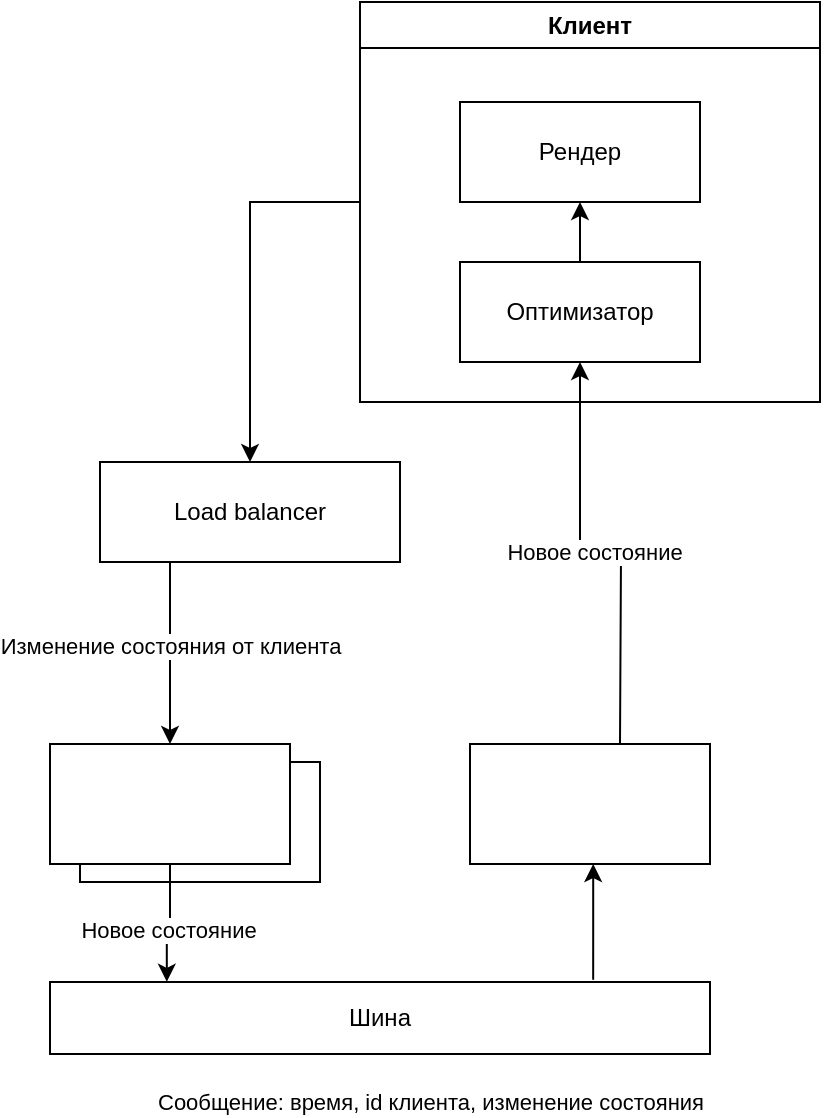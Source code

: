 <mxfile version="20.8.23" type="github">
  <diagram name="Страница 1" id="cHg1xsSfFfxs4tMhdqB8">
    <mxGraphModel dx="1195" dy="790" grid="1" gridSize="10" guides="1" tooltips="1" connect="1" arrows="1" fold="1" page="1" pageScale="1" pageWidth="1169" pageHeight="827" math="0" shadow="0">
      <root>
        <mxCell id="0" />
        <mxCell id="1" parent="0" />
        <mxCell id="NdkZ7NG9v4w4pcFVTmxC-12" value="" style="rounded=0;whiteSpace=wrap;html=1;" parent="1" vertex="1">
          <mxGeometry x="410" y="460" width="120" height="60" as="geometry" />
        </mxCell>
        <mxCell id="UsyGeMgkiecDtRh9sY03-14" style="edgeStyle=orthogonalEdgeStyle;rounded=0;orthogonalLoop=1;jettySize=auto;html=1;exitX=0;exitY=0.5;exitDx=0;exitDy=0;" edge="1" parent="1" source="UsyGeMgkiecDtRh9sY03-18" target="NdkZ7NG9v4w4pcFVTmxC-6">
          <mxGeometry relative="1" as="geometry">
            <mxPoint x="600" y="175" as="sourcePoint" />
          </mxGeometry>
        </mxCell>
        <mxCell id="UsyGeMgkiecDtRh9sY03-1" style="edgeStyle=orthogonalEdgeStyle;rounded=0;orthogonalLoop=1;jettySize=auto;html=1;entryX=0.177;entryY=-0.003;entryDx=0;entryDy=0;entryPerimeter=0;" edge="1" parent="1" source="NdkZ7NG9v4w4pcFVTmxC-2" target="NdkZ7NG9v4w4pcFVTmxC-5">
          <mxGeometry relative="1" as="geometry">
            <Array as="points">
              <mxPoint x="455" y="540" />
              <mxPoint x="453" y="540" />
            </Array>
          </mxGeometry>
        </mxCell>
        <mxCell id="UsyGeMgkiecDtRh9sY03-13" value="Новое состояние" style="edgeLabel;html=1;align=center;verticalAlign=middle;resizable=0;points=[];" vertex="1" connectable="0" parent="UsyGeMgkiecDtRh9sY03-1">
          <mxGeometry x="0.136" relative="1" as="geometry">
            <mxPoint as="offset" />
          </mxGeometry>
        </mxCell>
        <mxCell id="NdkZ7NG9v4w4pcFVTmxC-2" value="" style="rounded=0;whiteSpace=wrap;html=1;" parent="1" vertex="1">
          <mxGeometry x="395" y="451" width="120" height="60" as="geometry" />
        </mxCell>
        <mxCell id="UsyGeMgkiecDtRh9sY03-4" style="edgeStyle=orthogonalEdgeStyle;rounded=0;orthogonalLoop=1;jettySize=auto;html=1;exitX=0.823;exitY=-0.032;exitDx=0;exitDy=0;exitPerimeter=0;" edge="1" parent="1" source="NdkZ7NG9v4w4pcFVTmxC-5" target="NdkZ7NG9v4w4pcFVTmxC-4">
          <mxGeometry relative="1" as="geometry">
            <Array as="points">
              <mxPoint x="667" y="541" />
              <mxPoint x="667" y="541" />
            </Array>
          </mxGeometry>
        </mxCell>
        <mxCell id="NdkZ7NG9v4w4pcFVTmxC-4" value="" style="rounded=0;whiteSpace=wrap;html=1;" parent="1" vertex="1">
          <mxGeometry x="605" y="451" width="120" height="60" as="geometry" />
        </mxCell>
        <mxCell id="UsyGeMgkiecDtRh9sY03-10" style="edgeStyle=orthogonalEdgeStyle;rounded=0;orthogonalLoop=1;jettySize=auto;html=1;" edge="1" parent="1" target="UsyGeMgkiecDtRh9sY03-21">
          <mxGeometry relative="1" as="geometry">
            <mxPoint x="680" y="451" as="sourcePoint" />
            <mxPoint x="660" y="270" as="targetPoint" />
            <Array as="points" />
          </mxGeometry>
        </mxCell>
        <mxCell id="UsyGeMgkiecDtRh9sY03-11" value="Новое состояние" style="edgeLabel;html=1;align=center;verticalAlign=middle;resizable=0;points=[];" vertex="1" connectable="0" parent="UsyGeMgkiecDtRh9sY03-10">
          <mxGeometry x="-0.075" y="-1" relative="1" as="geometry">
            <mxPoint x="-11" as="offset" />
          </mxGeometry>
        </mxCell>
        <mxCell id="NdkZ7NG9v4w4pcFVTmxC-5" value="Шина" style="rounded=0;whiteSpace=wrap;html=1;" parent="1" vertex="1">
          <mxGeometry x="395" y="570" width="330" height="36" as="geometry" />
        </mxCell>
        <mxCell id="UsyGeMgkiecDtRh9sY03-3" style="edgeStyle=orthogonalEdgeStyle;rounded=0;orthogonalLoop=1;jettySize=auto;html=1;entryX=0.5;entryY=0;entryDx=0;entryDy=0;" edge="1" parent="1" source="NdkZ7NG9v4w4pcFVTmxC-6" target="NdkZ7NG9v4w4pcFVTmxC-2">
          <mxGeometry relative="1" as="geometry">
            <Array as="points">
              <mxPoint x="455" y="330" />
              <mxPoint x="455" y="330" />
            </Array>
          </mxGeometry>
        </mxCell>
        <mxCell id="UsyGeMgkiecDtRh9sY03-5" value="Изменение состояния от клиента" style="edgeLabel;html=1;align=center;verticalAlign=middle;resizable=0;points=[];" vertex="1" connectable="0" parent="UsyGeMgkiecDtRh9sY03-3">
          <mxGeometry x="-0.08" relative="1" as="geometry">
            <mxPoint as="offset" />
          </mxGeometry>
        </mxCell>
        <mxCell id="NdkZ7NG9v4w4pcFVTmxC-6" value="Load balancer" style="rounded=0;whiteSpace=wrap;html=1;" parent="1" vertex="1">
          <mxGeometry x="420" y="310" width="150" height="50" as="geometry" />
        </mxCell>
        <mxCell id="UsyGeMgkiecDtRh9sY03-9" value="Сообщение: время, id клиента, изменение состояния" style="edgeLabel;html=1;align=center;verticalAlign=middle;resizable=0;points=[];" vertex="1" connectable="0" parent="1">
          <mxGeometry x="585.0" y="629.999" as="geometry" />
        </mxCell>
        <mxCell id="UsyGeMgkiecDtRh9sY03-18" value="Клиент" style="swimlane;whiteSpace=wrap;html=1;" vertex="1" parent="1">
          <mxGeometry x="550" y="80" width="230" height="200" as="geometry" />
        </mxCell>
        <mxCell id="UsyGeMgkiecDtRh9sY03-19" value="Рендер" style="rounded=0;whiteSpace=wrap;html=1;" vertex="1" parent="UsyGeMgkiecDtRh9sY03-18">
          <mxGeometry x="50" y="50" width="120" height="50" as="geometry" />
        </mxCell>
        <mxCell id="UsyGeMgkiecDtRh9sY03-21" value="Оптимизатор" style="rounded=0;whiteSpace=wrap;html=1;" vertex="1" parent="UsyGeMgkiecDtRh9sY03-18">
          <mxGeometry x="50" y="130" width="120" height="50" as="geometry" />
        </mxCell>
        <mxCell id="UsyGeMgkiecDtRh9sY03-20" style="edgeStyle=orthogonalEdgeStyle;rounded=0;orthogonalLoop=1;jettySize=auto;html=1;entryX=0.5;entryY=1;entryDx=0;entryDy=0;" edge="1" parent="UsyGeMgkiecDtRh9sY03-18" source="UsyGeMgkiecDtRh9sY03-21" target="UsyGeMgkiecDtRh9sY03-19">
          <mxGeometry relative="1" as="geometry" />
        </mxCell>
      </root>
    </mxGraphModel>
  </diagram>
</mxfile>
